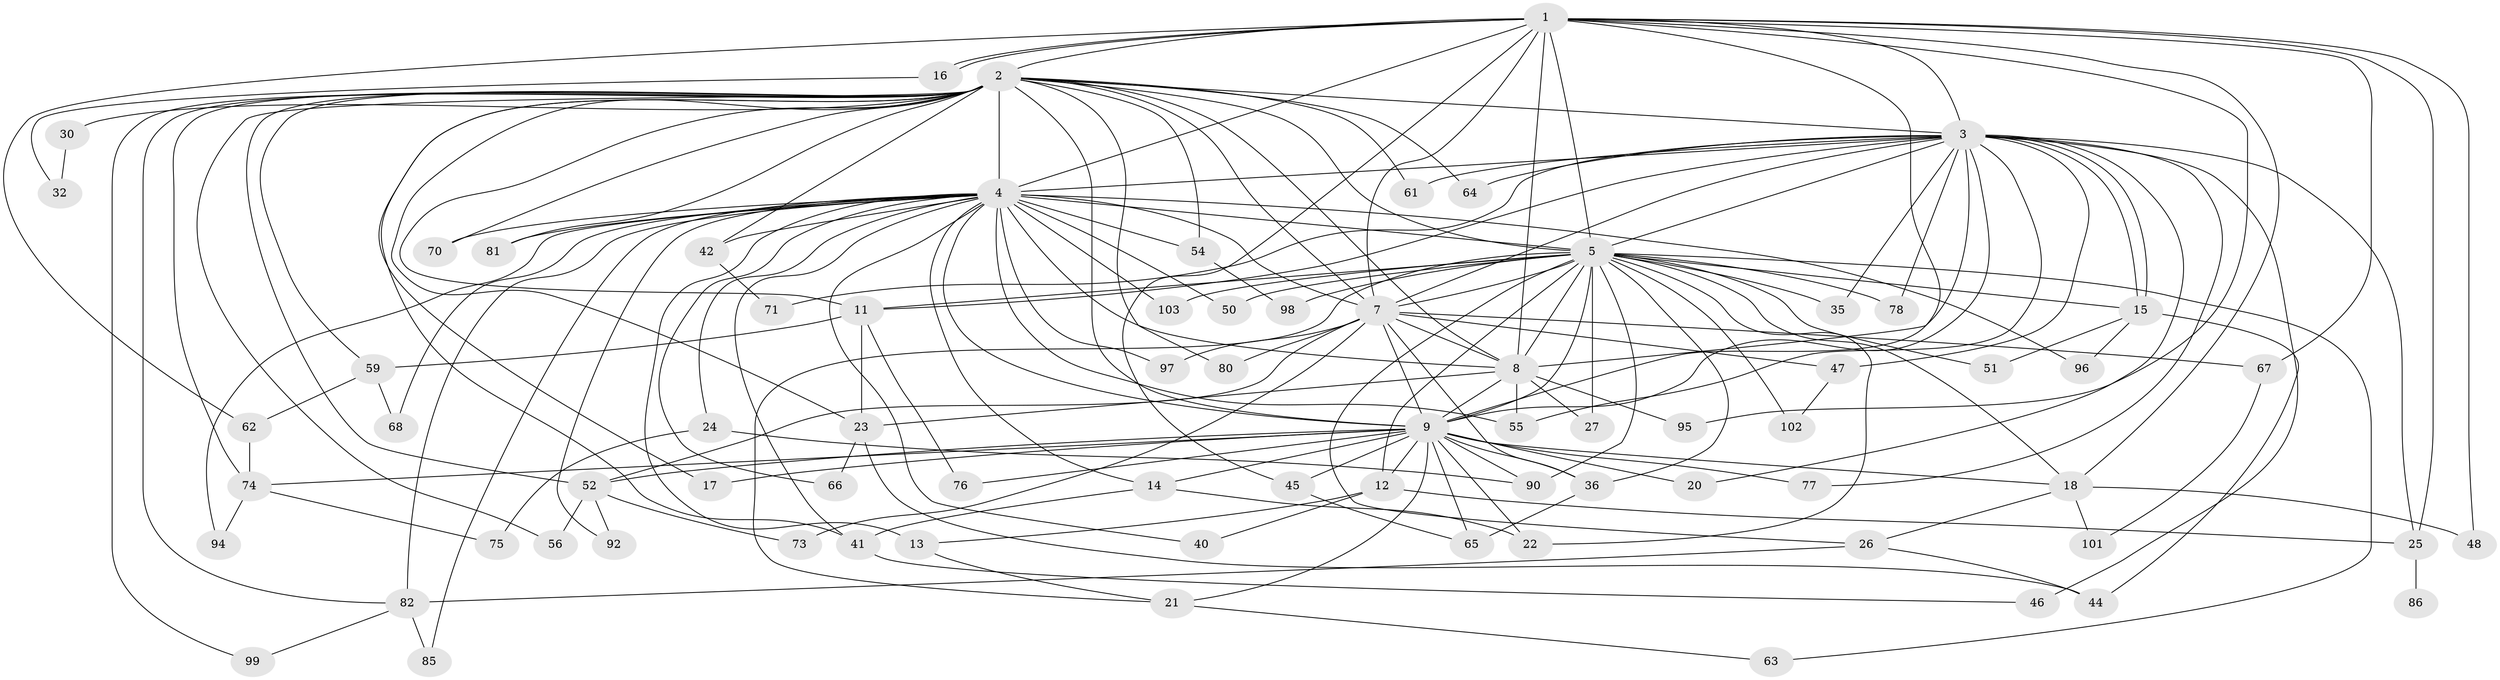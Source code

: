 // original degree distribution, {19: 0.009708737864077669, 13: 0.009708737864077669, 25: 0.019417475728155338, 20: 0.009708737864077669, 27: 0.009708737864077669, 21: 0.009708737864077669, 17: 0.009708737864077669, 14: 0.009708737864077669, 26: 0.009708737864077669, 7: 0.009708737864077669, 5: 0.04854368932038835, 3: 0.20388349514563106, 4: 0.13592233009708737, 2: 0.5048543689320388}
// Generated by graph-tools (version 1.1) at 2025/11/02/27/25 16:11:00]
// undirected, 75 vertices, 175 edges
graph export_dot {
graph [start="1"]
  node [color=gray90,style=filled];
  1 [super="+37"];
  2 [super="+10"];
  3 [super="+33"];
  4 [super="+6"];
  5 [super="+31"];
  7 [super="+29"];
  8 [super="+83"];
  9 [super="+28"];
  11 [super="+88"];
  12 [super="+34"];
  13;
  14 [super="+58"];
  15 [super="+19"];
  16;
  17;
  18 [super="+38"];
  20;
  21 [super="+53"];
  22 [super="+57"];
  23 [super="+43"];
  24;
  25 [super="+39"];
  26;
  27;
  30;
  32;
  35;
  36 [super="+87"];
  40;
  41;
  42;
  44 [super="+72"];
  45;
  46 [super="+49"];
  47;
  48;
  50;
  51;
  52 [super="+84"];
  54;
  55 [super="+89"];
  56;
  59 [super="+60"];
  61;
  62;
  63;
  64;
  65 [super="+69"];
  66;
  67 [super="+93"];
  68;
  70;
  71;
  73;
  74 [super="+79"];
  75;
  76;
  77;
  78;
  80;
  81;
  82 [super="+91"];
  85;
  86;
  90 [super="+100"];
  92;
  94;
  95;
  96;
  97;
  98;
  99;
  101;
  102;
  103;
  1 -- 2 [weight=2];
  1 -- 3;
  1 -- 4 [weight=3];
  1 -- 5;
  1 -- 7;
  1 -- 8;
  1 -- 9;
  1 -- 16;
  1 -- 16;
  1 -- 25 [weight=2];
  1 -- 45;
  1 -- 48;
  1 -- 62;
  1 -- 95;
  1 -- 67 [weight=2];
  1 -- 18;
  2 -- 3 [weight=2];
  2 -- 4 [weight=4];
  2 -- 5 [weight=3];
  2 -- 7 [weight=2];
  2 -- 8 [weight=2];
  2 -- 9 [weight=2];
  2 -- 30 [weight=2];
  2 -- 42;
  2 -- 61;
  2 -- 64;
  2 -- 70;
  2 -- 80;
  2 -- 17;
  2 -- 81;
  2 -- 23;
  2 -- 99;
  2 -- 41;
  2 -- 54;
  2 -- 56;
  2 -- 59;
  2 -- 11;
  2 -- 74;
  2 -- 52;
  2 -- 82;
  3 -- 4 [weight=2];
  3 -- 5;
  3 -- 7;
  3 -- 8 [weight=2];
  3 -- 9 [weight=2];
  3 -- 11;
  3 -- 15;
  3 -- 15;
  3 -- 20;
  3 -- 25;
  3 -- 35;
  3 -- 46 [weight=2];
  3 -- 47;
  3 -- 55;
  3 -- 61;
  3 -- 64;
  3 -- 71;
  3 -- 77;
  3 -- 78;
  4 -- 5 [weight=2];
  4 -- 7 [weight=2];
  4 -- 8 [weight=2];
  4 -- 9 [weight=3];
  4 -- 13;
  4 -- 14;
  4 -- 42;
  4 -- 50;
  4 -- 85;
  4 -- 92;
  4 -- 96;
  4 -- 97;
  4 -- 66;
  4 -- 68;
  4 -- 70;
  4 -- 81;
  4 -- 82;
  4 -- 24;
  4 -- 94;
  4 -- 103;
  4 -- 40;
  4 -- 41;
  4 -- 54;
  4 -- 55;
  5 -- 7 [weight=2];
  5 -- 8;
  5 -- 9;
  5 -- 11;
  5 -- 12;
  5 -- 18;
  5 -- 21;
  5 -- 22;
  5 -- 26;
  5 -- 27;
  5 -- 35;
  5 -- 36;
  5 -- 51;
  5 -- 63;
  5 -- 78;
  5 -- 102;
  5 -- 103;
  5 -- 50;
  5 -- 98;
  5 -- 15;
  5 -- 90;
  7 -- 8;
  7 -- 9;
  7 -- 47;
  7 -- 52;
  7 -- 67;
  7 -- 73;
  7 -- 80;
  7 -- 97;
  7 -- 36;
  8 -- 9;
  8 -- 23;
  8 -- 27;
  8 -- 55;
  8 -- 95;
  9 -- 12;
  9 -- 14;
  9 -- 17;
  9 -- 18;
  9 -- 20;
  9 -- 21;
  9 -- 36;
  9 -- 45;
  9 -- 52;
  9 -- 65;
  9 -- 74;
  9 -- 76;
  9 -- 77;
  9 -- 90;
  9 -- 22;
  11 -- 59 [weight=2];
  11 -- 76;
  11 -- 23;
  12 -- 13;
  12 -- 40;
  12 -- 25;
  13 -- 21;
  14 -- 22;
  14 -- 41;
  15 -- 51;
  15 -- 96;
  15 -- 44;
  16 -- 32;
  18 -- 26;
  18 -- 48;
  18 -- 101;
  21 -- 63;
  23 -- 44;
  23 -- 66;
  24 -- 75;
  24 -- 90;
  25 -- 86;
  26 -- 44;
  26 -- 82;
  30 -- 32;
  36 -- 65;
  41 -- 46;
  42 -- 71;
  45 -- 65;
  47 -- 102;
  52 -- 56;
  52 -- 73;
  52 -- 92;
  54 -- 98;
  59 -- 68;
  59 -- 62;
  62 -- 74;
  67 -- 101;
  74 -- 75;
  74 -- 94;
  82 -- 85;
  82 -- 99;
}
